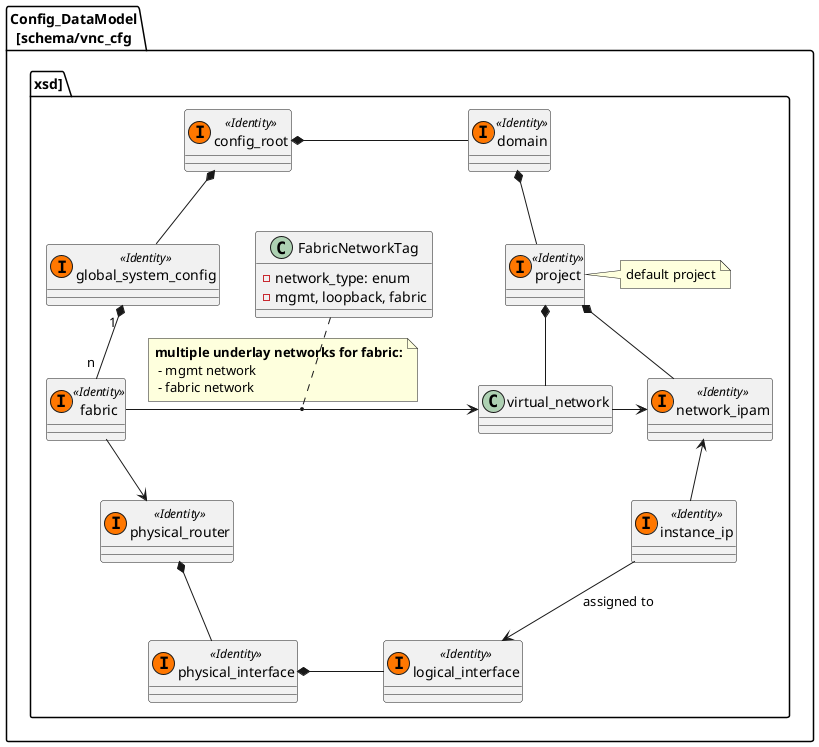 @startuml
package Config_DataModel\n[schema/vnc_cfg.xsd] {

    class config_root << (I, #FF7700) Identity>> {
    }

    class domain << (I, #FF7700) Identity>> {
    }

    class project << (I, #FF7700) Identity>> {
    }
    note right
    default project
    end note

    class global_system_config << (I, #FF7700) Identity>> {
    }

    class fabric << (I, #FF7700) Identity>> {
    }

    class instance_ip << (I, #FF7700) Identity>> {
    }

    class network_ipam << (I, #FF7700) Identity>> {
'        - mgmt: IpamType
'          - ipam-method: IpamMethodType
'          - ipam-dns-method: IpamDnsMethodType
'          - ipam-dns-server: IpamDnsAddressType
'          - dhcp-option-list: DhcpOptionsListType
'          - cidr-block: SubnetType
'          - host-routes: RouteTableType
'        - subnets: list<IpamSubnetType>
'          - subnet: SubnetType
'          - default_gateway: IpAddressType
'          - dns-server-address: IpAddressType
'          - subnet-uuid: String
'          - enable-dhcp: xsd:boolean
'          - dns-nameservers: String
'          - allocation-pools: AllocationPoolType
'          - addr_from_start: Boolean
'          - dhcp-option-list: DhcpOptionsListType
'          - host-routes: RouteTableType
'          - subnet-name: String
'          - alloc-unit: integer
'          - created: xsd:dateTime
'          - last-modified: xsd:dateTime
'        - ipam-subnet-method: enum {
'            user-defined-subnet
'            flat-subnet
'            auto-subnet }
    }

    class physical_router << (I, #FF7700) Identity>> {
    }

    class physical_interface << (I, #FF7700) Identity>> {
    }

    class logical_interface << (I, #FF7700) Identity>> {
    }

    class FabricNetworkTag {
       - network_type: enum
           - mgmt, loopback, fabric
    }

config_root *-- global_system_config
config_root *- domain
domain *-- project
project *-- network_ipam
project *-- virtual_network
global_system_config "1 " *-- "n " fabric

network_ipam <-- instance_ip
virtual_network -> network_ipam
fabric -> virtual_network
note on link
<b>multiple underlay networks for fabric:
 - mgmt network
 - fabric network
end note

fabric --> physical_router
physical_router *-- physical_interface
physical_interface *- logical_interface

instance_ip --> logical_interface: assigned to


'global_system_config *--- virtual_router
'virtual_router --> network_ipam
FabricNetworkTag..(fabric, virtual_network)
}

@enduml
